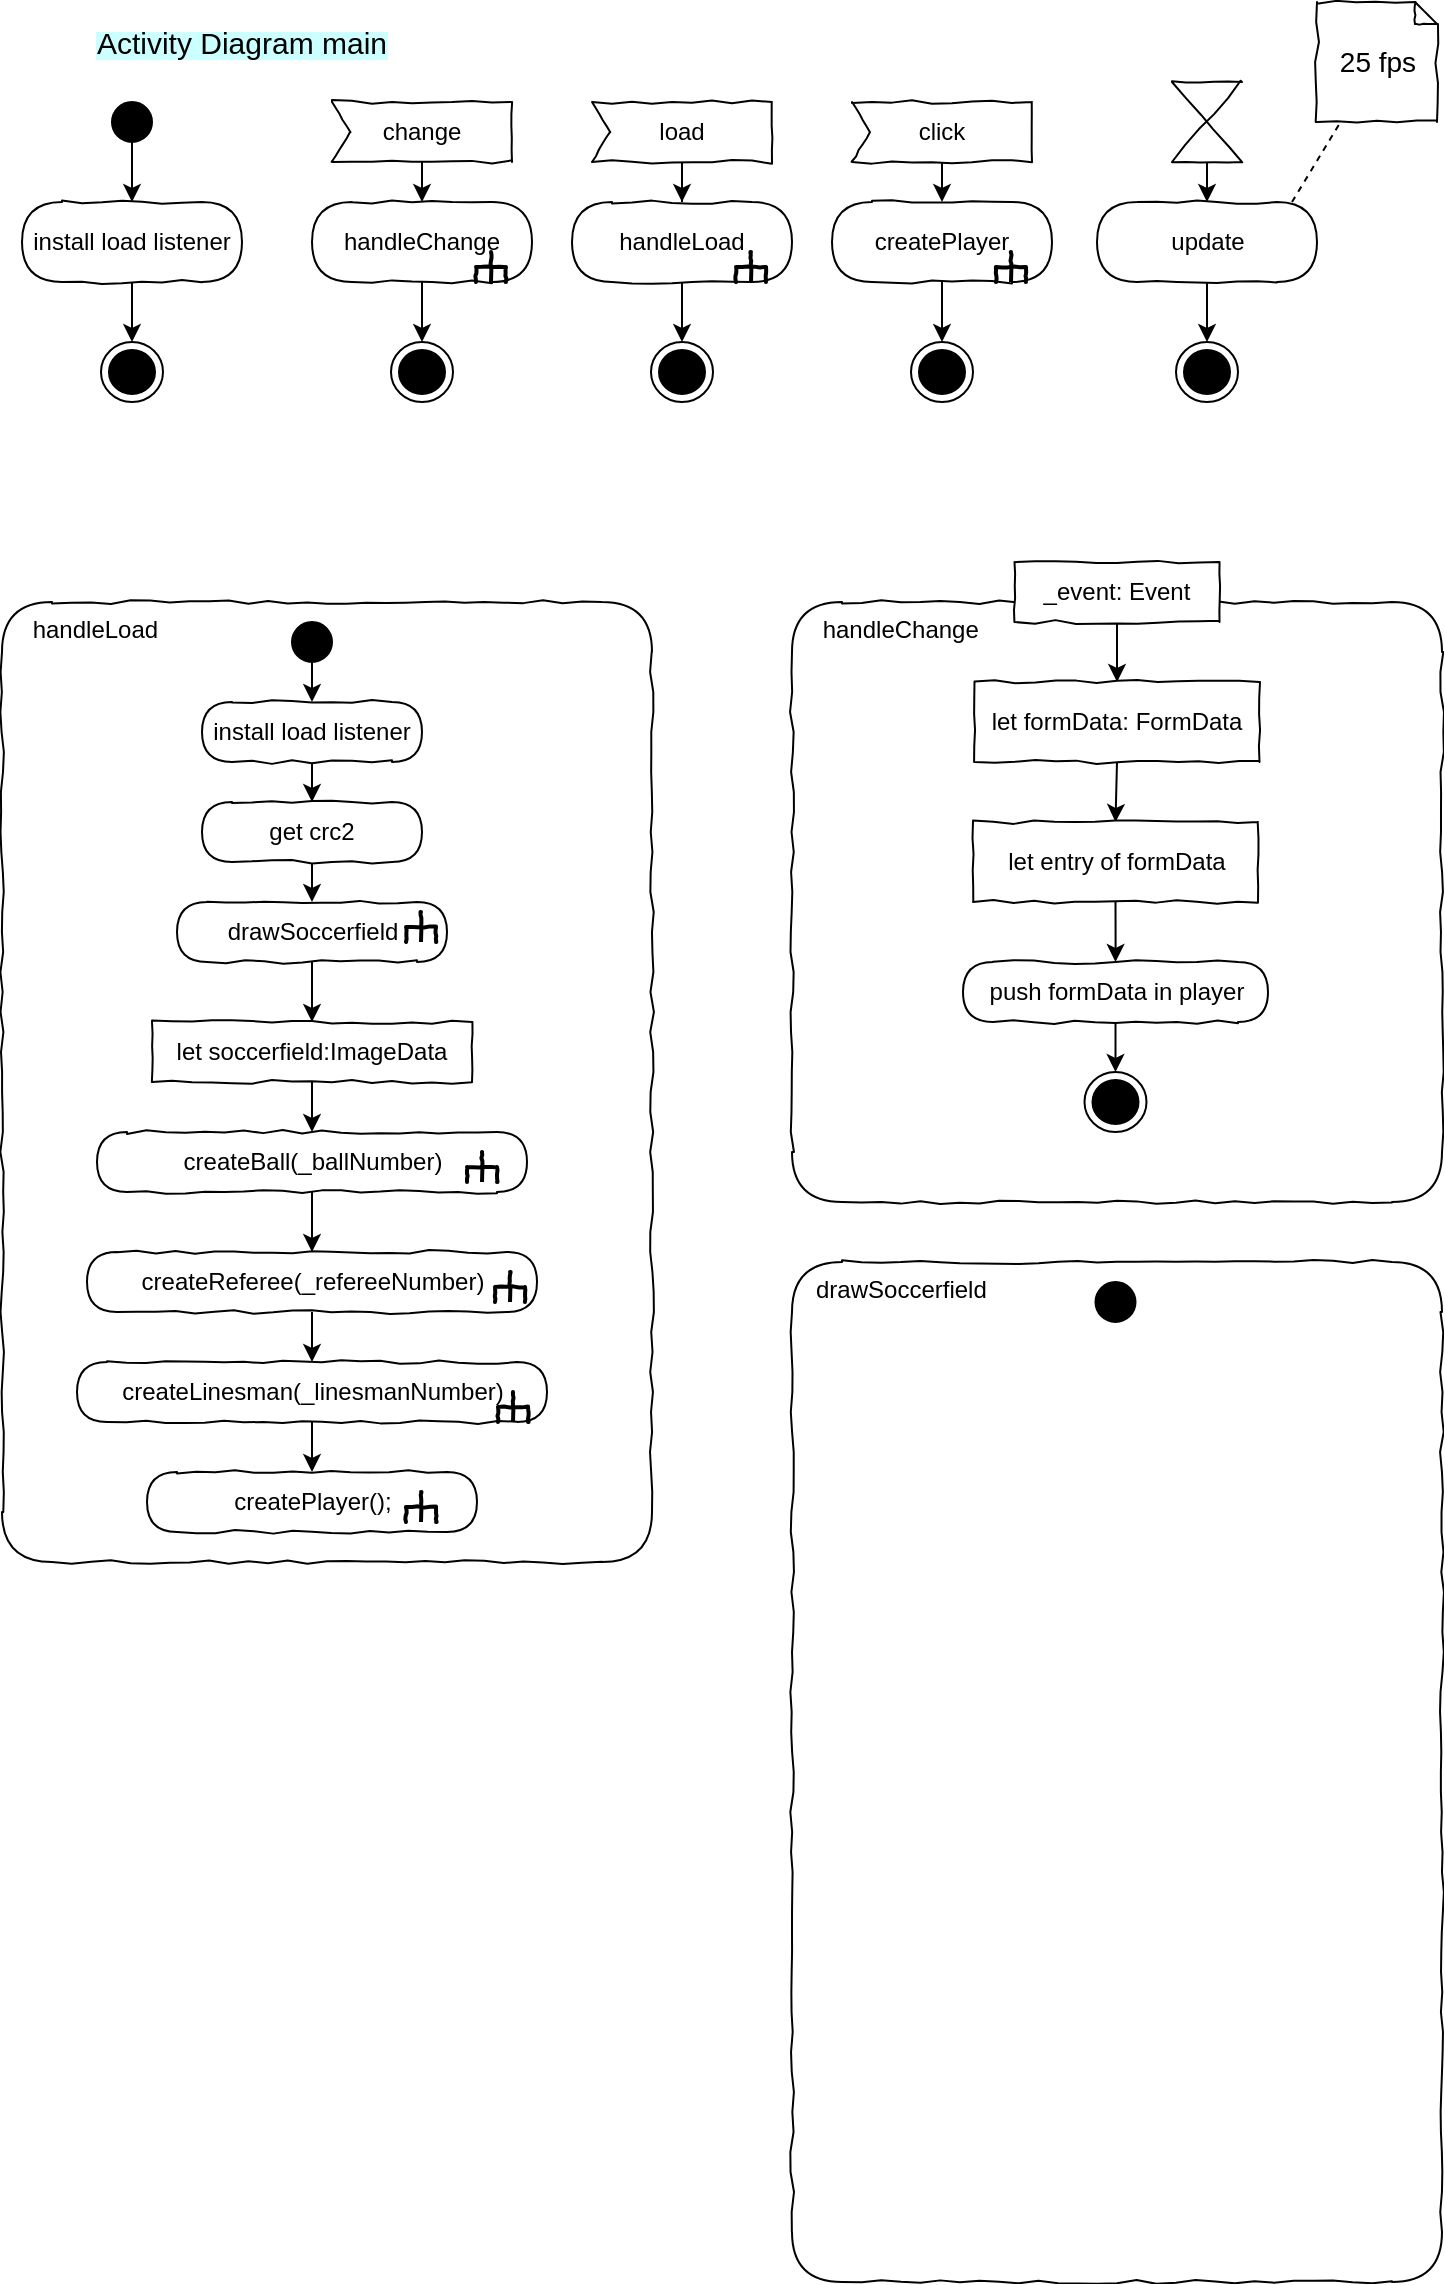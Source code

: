 <mxfile version="14.5.1" type="device"><diagram id="8JmYgTtjUoaHBGrv0R0M" name="Seite-1"><mxGraphModel dx="358" dy="685" grid="1" gridSize="10" guides="1" tooltips="1" connect="1" arrows="1" fold="1" page="1" pageScale="1" pageWidth="827" pageHeight="1169" math="0" shadow="0"><root><mxCell id="0"/><mxCell id="1" parent="0"/><mxCell id="k7Txm1zOokT7yttMPSIb-1" value="&lt;span style=&quot;background-color: rgb(204 , 255 , 255)&quot;&gt;&lt;font style=&quot;font-size: 15px&quot;&gt;Activity Diagram main&lt;/font&gt;&lt;/span&gt;" style="text;html=1;strokeColor=none;fillColor=none;align=center;verticalAlign=middle;whiteSpace=wrap;rounded=0;" vertex="1" parent="1"><mxGeometry x="880" y="20" width="150" height="20" as="geometry"/></mxCell><mxCell id="k7Txm1zOokT7yttMPSIb-4" style="edgeStyle=orthogonalEdgeStyle;rounded=0;orthogonalLoop=1;jettySize=auto;html=1;exitX=0.5;exitY=1;exitDx=0;exitDy=0;entryX=0.5;entryY=0;entryDx=0;entryDy=0;" edge="1" parent="1" source="k7Txm1zOokT7yttMPSIb-2" target="k7Txm1zOokT7yttMPSIb-3"><mxGeometry relative="1" as="geometry"/></mxCell><mxCell id="k7Txm1zOokT7yttMPSIb-2" value="" style="ellipse;whiteSpace=wrap;html=1;rounded=0;shadow=0;comic=0;labelBackgroundColor=none;strokeColor=#000000;strokeWidth=1;fillColor=#000000;fontFamily=Verdana;fontSize=12;fontColor=#000000;align=center;comic=1" vertex="1" parent="1"><mxGeometry x="890" y="60" width="20" height="20" as="geometry"/></mxCell><mxCell id="k7Txm1zOokT7yttMPSIb-6" style="edgeStyle=orthogonalEdgeStyle;rounded=0;orthogonalLoop=1;jettySize=auto;html=1;exitX=0.5;exitY=1;exitDx=0;exitDy=0;" edge="1" parent="1" source="k7Txm1zOokT7yttMPSIb-3" target="k7Txm1zOokT7yttMPSIb-5"><mxGeometry relative="1" as="geometry"/></mxCell><mxCell id="k7Txm1zOokT7yttMPSIb-3" value="install load listener" style="rounded=1;whiteSpace=wrap;html=1;absoluteArcSize=1;arcSize=50;strokeWidth=1;shadow=0;comic=1;" vertex="1" parent="1"><mxGeometry x="845" y="110" width="110" height="40" as="geometry"/></mxCell><mxCell id="k7Txm1zOokT7yttMPSIb-5" value="" style="ellipse;html=1;shape=endState;fillColor=#000000;strokeColor=#000000;comic=1" vertex="1" parent="1"><mxGeometry x="884.5" y="180" width="31" height="30" as="geometry"/></mxCell><mxCell id="k7Txm1zOokT7yttMPSIb-11" style="edgeStyle=orthogonalEdgeStyle;rounded=0;orthogonalLoop=1;jettySize=auto;html=1;exitX=0.5;exitY=1;exitDx=0;exitDy=0;exitPerimeter=0;entryX=0.5;entryY=0;entryDx=0;entryDy=0;" edge="1" parent="1" source="k7Txm1zOokT7yttMPSIb-7" target="k7Txm1zOokT7yttMPSIb-9"><mxGeometry relative="1" as="geometry"/></mxCell><mxCell id="k7Txm1zOokT7yttMPSIb-7" value="change" style="shape=mxgraph.sysml.accEvent;flipH=0;whiteSpace=wrap;align=center;shadow=0;strokeWidth=1;comic=1" vertex="1" parent="1"><mxGeometry x="1000" y="60" width="90" height="30" as="geometry"/></mxCell><mxCell id="k7Txm1zOokT7yttMPSIb-12" style="edgeStyle=orthogonalEdgeStyle;rounded=0;orthogonalLoop=1;jettySize=auto;html=1;exitX=0.5;exitY=1;exitDx=0;exitDy=0;exitPerimeter=0;" edge="1" parent="1" source="k7Txm1zOokT7yttMPSIb-8" target="k7Txm1zOokT7yttMPSIb-10"><mxGeometry relative="1" as="geometry"/></mxCell><mxCell id="k7Txm1zOokT7yttMPSIb-8" value="load" style="shape=mxgraph.sysml.accEvent;flipH=0;whiteSpace=wrap;align=center;shadow=0;strokeWidth=1;comic=1" vertex="1" parent="1"><mxGeometry x="1130" y="60" width="90" height="30" as="geometry"/></mxCell><mxCell id="k7Txm1zOokT7yttMPSIb-14" style="edgeStyle=orthogonalEdgeStyle;rounded=0;orthogonalLoop=1;jettySize=auto;html=1;exitX=0.5;exitY=1;exitDx=0;exitDy=0;entryX=0.5;entryY=0;entryDx=0;entryDy=0;" edge="1" parent="1" source="k7Txm1zOokT7yttMPSIb-9" target="k7Txm1zOokT7yttMPSIb-13"><mxGeometry relative="1" as="geometry"/></mxCell><mxCell id="k7Txm1zOokT7yttMPSIb-9" value="handleChange" style="rounded=1;whiteSpace=wrap;html=1;absoluteArcSize=1;arcSize=50;strokeWidth=1;shadow=0;comic=1;" vertex="1" parent="1"><mxGeometry x="990" y="110" width="110" height="40" as="geometry"/></mxCell><mxCell id="k7Txm1zOokT7yttMPSIb-17" style="edgeStyle=orthogonalEdgeStyle;rounded=0;orthogonalLoop=1;jettySize=auto;html=1;exitX=0.5;exitY=1;exitDx=0;exitDy=0;entryX=0.5;entryY=0;entryDx=0;entryDy=0;" edge="1" parent="1" source="k7Txm1zOokT7yttMPSIb-10" target="k7Txm1zOokT7yttMPSIb-15"><mxGeometry relative="1" as="geometry"/></mxCell><mxCell id="k7Txm1zOokT7yttMPSIb-10" value="handleLoad" style="rounded=1;whiteSpace=wrap;html=1;absoluteArcSize=1;arcSize=50;strokeWidth=1;shadow=0;comic=1;" vertex="1" parent="1"><mxGeometry x="1120" y="110" width="110" height="40" as="geometry"/></mxCell><mxCell id="k7Txm1zOokT7yttMPSIb-13" value="" style="ellipse;html=1;shape=endState;fillColor=#000000;strokeColor=#000000;comic=1" vertex="1" parent="1"><mxGeometry x="1029.5" y="180" width="31" height="30" as="geometry"/></mxCell><mxCell id="k7Txm1zOokT7yttMPSIb-15" value="" style="ellipse;html=1;shape=endState;fillColor=#000000;strokeColor=#000000;comic=1" vertex="1" parent="1"><mxGeometry x="1159.5" y="180" width="31" height="30" as="geometry"/></mxCell><mxCell id="k7Txm1zOokT7yttMPSIb-20" style="edgeStyle=orthogonalEdgeStyle;rounded=0;orthogonalLoop=1;jettySize=auto;html=1;exitX=0.5;exitY=1;exitDx=0;exitDy=0;exitPerimeter=0;entryX=0.5;entryY=0;entryDx=0;entryDy=0;" edge="1" parent="1" source="k7Txm1zOokT7yttMPSIb-18" target="k7Txm1zOokT7yttMPSIb-19"><mxGeometry relative="1" as="geometry"/></mxCell><mxCell id="k7Txm1zOokT7yttMPSIb-18" value="click" style="shape=mxgraph.sysml.accEvent;flipH=0;whiteSpace=wrap;align=center;shadow=0;strokeWidth=1;comic=1" vertex="1" parent="1"><mxGeometry x="1260" y="60" width="90" height="30" as="geometry"/></mxCell><mxCell id="k7Txm1zOokT7yttMPSIb-22" style="edgeStyle=orthogonalEdgeStyle;rounded=0;orthogonalLoop=1;jettySize=auto;html=1;exitX=0.5;exitY=1;exitDx=0;exitDy=0;entryX=0.5;entryY=0;entryDx=0;entryDy=0;" edge="1" parent="1" source="k7Txm1zOokT7yttMPSIb-19" target="k7Txm1zOokT7yttMPSIb-21"><mxGeometry relative="1" as="geometry"/></mxCell><mxCell id="k7Txm1zOokT7yttMPSIb-19" value="createPlayer" style="rounded=1;whiteSpace=wrap;html=1;absoluteArcSize=1;arcSize=50;strokeWidth=1;shadow=0;comic=1;" vertex="1" parent="1"><mxGeometry x="1250" y="110" width="110" height="40" as="geometry"/></mxCell><mxCell id="k7Txm1zOokT7yttMPSIb-21" value="" style="ellipse;html=1;shape=endState;fillColor=#000000;strokeColor=#000000;comic=1" vertex="1" parent="1"><mxGeometry x="1289.5" y="180" width="31" height="30" as="geometry"/></mxCell><mxCell id="k7Txm1zOokT7yttMPSIb-26" style="edgeStyle=orthogonalEdgeStyle;rounded=0;orthogonalLoop=1;jettySize=auto;html=1;exitX=0.5;exitY=1;exitDx=0;exitDy=0;exitPerimeter=0;entryX=0.5;entryY=0;entryDx=0;entryDy=0;" edge="1" parent="1" source="k7Txm1zOokT7yttMPSIb-23" target="k7Txm1zOokT7yttMPSIb-24"><mxGeometry relative="1" as="geometry"/></mxCell><mxCell id="k7Txm1zOokT7yttMPSIb-23" value="" style="html=1;shape=mxgraph.sysml.timeEvent;strokeWidth=1;verticalLabelPosition=bottom;verticalAlignment=top;fontFamily=Garamond;comic=1" vertex="1" parent="1"><mxGeometry x="1420" y="50" width="35" height="40" as="geometry"/></mxCell><mxCell id="k7Txm1zOokT7yttMPSIb-27" style="edgeStyle=orthogonalEdgeStyle;rounded=0;orthogonalLoop=1;jettySize=auto;html=1;exitX=0.5;exitY=1;exitDx=0;exitDy=0;entryX=0.5;entryY=0;entryDx=0;entryDy=0;" edge="1" parent="1" source="k7Txm1zOokT7yttMPSIb-24" target="k7Txm1zOokT7yttMPSIb-25"><mxGeometry relative="1" as="geometry"/></mxCell><mxCell id="k7Txm1zOokT7yttMPSIb-24" value="update" style="rounded=1;whiteSpace=wrap;html=1;absoluteArcSize=1;arcSize=50;strokeWidth=1;shadow=0;comic=1;" vertex="1" parent="1"><mxGeometry x="1382.5" y="110" width="110" height="40" as="geometry"/></mxCell><mxCell id="k7Txm1zOokT7yttMPSIb-25" value="" style="ellipse;html=1;shape=endState;fillColor=#000000;strokeColor=#000000;comic=1" vertex="1" parent="1"><mxGeometry x="1422" y="180" width="31" height="30" as="geometry"/></mxCell><mxCell id="k7Txm1zOokT7yttMPSIb-28" value="25 fps" style="shape=note;strokeWidth=1;fontSize=14;size=11;whiteSpace=wrap;html=1;rounded=0;shadow=0;comic=1;fillColor=#FFFFFF;" vertex="1" parent="1"><mxGeometry x="1492.5" y="10" width="60" height="60" as="geometry"/></mxCell><mxCell id="k7Txm1zOokT7yttMPSIb-29" value="" style="endArrow=none;dashed=1;html=1;" edge="1" target="k7Txm1zOokT7yttMPSIb-28" parent="1"><mxGeometry width="50" height="50" relative="1" as="geometry"><mxPoint x="1480" y="110" as="sourcePoint"/><mxPoint x="1370" y="130" as="targetPoint"/></mxGeometry></mxCell><mxCell id="k7Txm1zOokT7yttMPSIb-30" value="" style="group;rotation=90;" vertex="1" connectable="0" parent="1"><mxGeometry x="1070" y="130" width="20" height="20" as="geometry"/></mxCell><mxCell id="k7Txm1zOokT7yttMPSIb-31" value="" style="strokeWidth=2;html=1;shape=mxgraph.flowchart.annotation_2;align=left;rounded=1;comic=1;rotation=90;" vertex="1" parent="k7Txm1zOokT7yttMPSIb-30"><mxGeometry x="2" y="5" width="15" height="15" as="geometry"/></mxCell><mxCell id="k7Txm1zOokT7yttMPSIb-32" value="" style="endArrow=none;html=1;entryX=0.508;entryY=0.487;entryPerimeter=0;exitX=1;exitY=0.5;exitPerimeter=0;strokeWidth=2;" edge="1" parent="k7Txm1zOokT7yttMPSIb-30" source="k7Txm1zOokT7yttMPSIb-31" target="k7Txm1zOokT7yttMPSIb-31"><mxGeometry width="50" height="50" relative="1" as="geometry"><mxPoint x="-46.667" as="sourcePoint"/><mxPoint x="-13.333" y="50" as="targetPoint"/></mxGeometry></mxCell><mxCell id="k7Txm1zOokT7yttMPSIb-37" value="" style="group;rotation=90;" vertex="1" connectable="0" parent="1"><mxGeometry x="1200" y="130" width="20" height="20" as="geometry"/></mxCell><mxCell id="k7Txm1zOokT7yttMPSIb-38" value="" style="strokeWidth=2;html=1;shape=mxgraph.flowchart.annotation_2;align=left;rounded=1;comic=1;rotation=90;" vertex="1" parent="k7Txm1zOokT7yttMPSIb-37"><mxGeometry x="2" y="5" width="15" height="15" as="geometry"/></mxCell><mxCell id="k7Txm1zOokT7yttMPSIb-39" value="" style="endArrow=none;html=1;entryX=0.508;entryY=0.487;entryPerimeter=0;exitX=1;exitY=0.5;exitPerimeter=0;strokeWidth=2;" edge="1" parent="k7Txm1zOokT7yttMPSIb-37" source="k7Txm1zOokT7yttMPSIb-38" target="k7Txm1zOokT7yttMPSIb-38"><mxGeometry width="50" height="50" relative="1" as="geometry"><mxPoint x="-46.667" as="sourcePoint"/><mxPoint x="-13.333" y="50" as="targetPoint"/></mxGeometry></mxCell><mxCell id="k7Txm1zOokT7yttMPSIb-40" value="" style="group;rotation=90;" vertex="1" connectable="0" parent="1"><mxGeometry x="1330" y="130" width="20" height="20" as="geometry"/></mxCell><mxCell id="k7Txm1zOokT7yttMPSIb-41" value="" style="strokeWidth=2;html=1;shape=mxgraph.flowchart.annotation_2;align=left;rounded=1;comic=1;rotation=90;" vertex="1" parent="k7Txm1zOokT7yttMPSIb-40"><mxGeometry x="2" y="5" width="15" height="15" as="geometry"/></mxCell><mxCell id="k7Txm1zOokT7yttMPSIb-42" value="" style="endArrow=none;html=1;entryX=0.508;entryY=0.487;entryPerimeter=0;exitX=1;exitY=0.5;exitPerimeter=0;strokeWidth=2;" edge="1" parent="k7Txm1zOokT7yttMPSIb-40" source="k7Txm1zOokT7yttMPSIb-41" target="k7Txm1zOokT7yttMPSIb-41"><mxGeometry width="50" height="50" relative="1" as="geometry"><mxPoint x="-46.667" as="sourcePoint"/><mxPoint x="-13.333" y="50" as="targetPoint"/></mxGeometry></mxCell><mxCell id="k7Txm1zOokT7yttMPSIb-43" value="&lt;div style=&quot;text-align: left&quot;&gt;&lt;span&gt;&amp;nbsp; &amp;nbsp; handleLoad&lt;/span&gt;&lt;/div&gt;" style="rounded=1;whiteSpace=wrap;html=1;shadow=0;glass=0;comic=1;strokeColor=#000000;labelPosition=center;verticalLabelPosition=middle;align=left;verticalAlign=top;absoluteArcSize=1;arcSize=50;" vertex="1" parent="1"><mxGeometry x="835" y="310" width="325" height="480" as="geometry"/></mxCell><mxCell id="k7Txm1zOokT7yttMPSIb-46" style="edgeStyle=orthogonalEdgeStyle;rounded=0;orthogonalLoop=1;jettySize=auto;html=1;exitX=0.5;exitY=1;exitDx=0;exitDy=0;entryX=0.5;entryY=0;entryDx=0;entryDy=0;" edge="1" parent="1" source="k7Txm1zOokT7yttMPSIb-44" target="k7Txm1zOokT7yttMPSIb-45"><mxGeometry relative="1" as="geometry"/></mxCell><mxCell id="k7Txm1zOokT7yttMPSIb-44" value="" style="ellipse;whiteSpace=wrap;html=1;rounded=0;shadow=0;comic=0;labelBackgroundColor=none;strokeColor=#000000;strokeWidth=1;fillColor=#000000;fontFamily=Verdana;fontSize=12;fontColor=#000000;align=center;comic=1" vertex="1" parent="1"><mxGeometry x="980" y="320" width="20" height="20" as="geometry"/></mxCell><mxCell id="k7Txm1zOokT7yttMPSIb-48" style="edgeStyle=orthogonalEdgeStyle;rounded=0;orthogonalLoop=1;jettySize=auto;html=1;exitX=0.5;exitY=1;exitDx=0;exitDy=0;" edge="1" parent="1" source="k7Txm1zOokT7yttMPSIb-45" target="k7Txm1zOokT7yttMPSIb-47"><mxGeometry relative="1" as="geometry"/></mxCell><mxCell id="k7Txm1zOokT7yttMPSIb-45" value="install load listener" style="rounded=1;whiteSpace=wrap;html=1;absoluteArcSize=1;arcSize=50;strokeWidth=1;shadow=0;comic=1;" vertex="1" parent="1"><mxGeometry x="935" y="360" width="110" height="30" as="geometry"/></mxCell><mxCell id="k7Txm1zOokT7yttMPSIb-50" style="edgeStyle=orthogonalEdgeStyle;rounded=0;orthogonalLoop=1;jettySize=auto;html=1;exitX=0.5;exitY=1;exitDx=0;exitDy=0;entryX=0.5;entryY=0;entryDx=0;entryDy=0;" edge="1" parent="1" source="k7Txm1zOokT7yttMPSIb-47" target="k7Txm1zOokT7yttMPSIb-49"><mxGeometry relative="1" as="geometry"/></mxCell><mxCell id="k7Txm1zOokT7yttMPSIb-47" value="get crc2" style="rounded=1;whiteSpace=wrap;html=1;absoluteArcSize=1;arcSize=50;strokeWidth=1;shadow=0;comic=1;" vertex="1" parent="1"><mxGeometry x="935" y="410" width="110" height="30" as="geometry"/></mxCell><mxCell id="k7Txm1zOokT7yttMPSIb-54" style="edgeStyle=orthogonalEdgeStyle;rounded=0;orthogonalLoop=1;jettySize=auto;html=1;exitX=0.5;exitY=1;exitDx=0;exitDy=0;entryX=0.5;entryY=0;entryDx=0;entryDy=0;" edge="1" parent="1" source="k7Txm1zOokT7yttMPSIb-49" target="k7Txm1zOokT7yttMPSIb-53"><mxGeometry relative="1" as="geometry"/></mxCell><mxCell id="k7Txm1zOokT7yttMPSIb-49" value="drawSoccerfield" style="rounded=1;whiteSpace=wrap;html=1;absoluteArcSize=1;arcSize=50;strokeWidth=1;shadow=0;comic=1;" vertex="1" parent="1"><mxGeometry x="922.5" y="460" width="135" height="30" as="geometry"/></mxCell><mxCell id="k7Txm1zOokT7yttMPSIb-61" style="edgeStyle=orthogonalEdgeStyle;rounded=0;orthogonalLoop=1;jettySize=auto;html=1;exitX=0.5;exitY=1;exitDx=0;exitDy=0;entryX=0.5;entryY=0;entryDx=0;entryDy=0;" edge="1" parent="1" source="k7Txm1zOokT7yttMPSIb-51" target="k7Txm1zOokT7yttMPSIb-56"><mxGeometry relative="1" as="geometry"/></mxCell><mxCell id="k7Txm1zOokT7yttMPSIb-51" value="createReferee(_refereeNumber)" style="rounded=1;whiteSpace=wrap;html=1;absoluteArcSize=1;arcSize=50;strokeWidth=1;shadow=0;comic=1;" vertex="1" parent="1"><mxGeometry x="877.5" y="635" width="225" height="30" as="geometry"/></mxCell><mxCell id="k7Txm1zOokT7yttMPSIb-59" style="edgeStyle=orthogonalEdgeStyle;rounded=0;orthogonalLoop=1;jettySize=auto;html=1;exitX=0.5;exitY=1;exitDx=0;exitDy=0;entryX=0.5;entryY=0;entryDx=0;entryDy=0;" edge="1" parent="1" source="k7Txm1zOokT7yttMPSIb-53" target="k7Txm1zOokT7yttMPSIb-58"><mxGeometry relative="1" as="geometry"/></mxCell><mxCell id="k7Txm1zOokT7yttMPSIb-53" value="&lt;div style=&quot;text-align: left&quot;&gt;let soccerfield:ImageData&lt;/div&gt;" style="rounded=0;whiteSpace=wrap;html=1;comic=1;" vertex="1" parent="1"><mxGeometry x="910" y="520" width="160" height="30" as="geometry"/></mxCell><mxCell id="k7Txm1zOokT7yttMPSIb-63" style="edgeStyle=orthogonalEdgeStyle;rounded=0;orthogonalLoop=1;jettySize=auto;html=1;exitX=0.5;exitY=1;exitDx=0;exitDy=0;entryX=0.5;entryY=0;entryDx=0;entryDy=0;" edge="1" parent="1" source="k7Txm1zOokT7yttMPSIb-56" target="k7Txm1zOokT7yttMPSIb-62"><mxGeometry relative="1" as="geometry"/></mxCell><mxCell id="k7Txm1zOokT7yttMPSIb-56" value="createLinesman(_linesmanNumber)" style="rounded=1;whiteSpace=wrap;html=1;absoluteArcSize=1;arcSize=50;strokeWidth=1;shadow=0;comic=1;" vertex="1" parent="1"><mxGeometry x="872.5" y="690" width="235" height="30" as="geometry"/></mxCell><mxCell id="k7Txm1zOokT7yttMPSIb-60" style="edgeStyle=orthogonalEdgeStyle;rounded=0;orthogonalLoop=1;jettySize=auto;html=1;exitX=0.5;exitY=1;exitDx=0;exitDy=0;entryX=0.5;entryY=0;entryDx=0;entryDy=0;" edge="1" parent="1" source="k7Txm1zOokT7yttMPSIb-58" target="k7Txm1zOokT7yttMPSIb-51"><mxGeometry relative="1" as="geometry"/></mxCell><mxCell id="k7Txm1zOokT7yttMPSIb-58" value="createBall(_ballNumber)" style="rounded=1;whiteSpace=wrap;html=1;absoluteArcSize=1;arcSize=50;strokeWidth=1;shadow=0;comic=1;" vertex="1" parent="1"><mxGeometry x="882.5" y="575" width="215" height="30" as="geometry"/></mxCell><mxCell id="k7Txm1zOokT7yttMPSIb-62" value="createPlayer();" style="rounded=1;whiteSpace=wrap;html=1;absoluteArcSize=1;arcSize=50;strokeWidth=1;shadow=0;comic=1;" vertex="1" parent="1"><mxGeometry x="907.5" y="745" width="165" height="30" as="geometry"/></mxCell><mxCell id="k7Txm1zOokT7yttMPSIb-64" value="" style="group;rotation=90;" vertex="1" connectable="0" parent="1"><mxGeometry x="1035" y="460" width="20" height="20" as="geometry"/></mxCell><mxCell id="k7Txm1zOokT7yttMPSIb-65" value="" style="strokeWidth=2;html=1;shape=mxgraph.flowchart.annotation_2;align=left;rounded=1;comic=1;rotation=90;" vertex="1" parent="k7Txm1zOokT7yttMPSIb-64"><mxGeometry x="2" y="5" width="15" height="15" as="geometry"/></mxCell><mxCell id="k7Txm1zOokT7yttMPSIb-66" value="" style="endArrow=none;html=1;entryX=0.508;entryY=0.487;entryPerimeter=0;exitX=1;exitY=0.5;exitPerimeter=0;strokeWidth=2;" edge="1" parent="k7Txm1zOokT7yttMPSIb-64" source="k7Txm1zOokT7yttMPSIb-65" target="k7Txm1zOokT7yttMPSIb-65"><mxGeometry width="50" height="50" relative="1" as="geometry"><mxPoint x="-46.667" as="sourcePoint"/><mxPoint x="-13.333" y="50" as="targetPoint"/></mxGeometry></mxCell><mxCell id="k7Txm1zOokT7yttMPSIb-67" value="" style="group;rotation=90;" vertex="1" connectable="0" parent="1"><mxGeometry x="1079.5" y="640" width="20" height="20" as="geometry"/></mxCell><mxCell id="k7Txm1zOokT7yttMPSIb-68" value="" style="strokeWidth=2;html=1;shape=mxgraph.flowchart.annotation_2;align=left;rounded=1;comic=1;rotation=90;" vertex="1" parent="k7Txm1zOokT7yttMPSIb-67"><mxGeometry x="2" y="5" width="15" height="15" as="geometry"/></mxCell><mxCell id="k7Txm1zOokT7yttMPSIb-69" value="" style="endArrow=none;html=1;entryX=0.508;entryY=0.487;entryPerimeter=0;exitX=1;exitY=0.5;exitPerimeter=0;strokeWidth=2;" edge="1" parent="k7Txm1zOokT7yttMPSIb-67" source="k7Txm1zOokT7yttMPSIb-68" target="k7Txm1zOokT7yttMPSIb-68"><mxGeometry width="50" height="50" relative="1" as="geometry"><mxPoint x="-46.667" as="sourcePoint"/><mxPoint x="-13.333" y="50" as="targetPoint"/></mxGeometry></mxCell><mxCell id="k7Txm1zOokT7yttMPSIb-73" value="" style="group;rotation=90;" vertex="1" connectable="0" parent="1"><mxGeometry x="1081" y="700" width="20" height="20" as="geometry"/></mxCell><mxCell id="k7Txm1zOokT7yttMPSIb-74" value="" style="strokeWidth=2;html=1;shape=mxgraph.flowchart.annotation_2;align=left;rounded=1;comic=1;rotation=90;" vertex="1" parent="k7Txm1zOokT7yttMPSIb-73"><mxGeometry x="2" y="5" width="15" height="15" as="geometry"/></mxCell><mxCell id="k7Txm1zOokT7yttMPSIb-75" value="" style="endArrow=none;html=1;entryX=0.508;entryY=0.487;entryPerimeter=0;exitX=1;exitY=0.5;exitPerimeter=0;strokeWidth=2;" edge="1" parent="k7Txm1zOokT7yttMPSIb-73" source="k7Txm1zOokT7yttMPSIb-74" target="k7Txm1zOokT7yttMPSIb-74"><mxGeometry width="50" height="50" relative="1" as="geometry"><mxPoint x="-46.667" as="sourcePoint"/><mxPoint x="-13.333" y="50" as="targetPoint"/></mxGeometry></mxCell><mxCell id="k7Txm1zOokT7yttMPSIb-76" value="" style="group;rotation=90;" vertex="1" connectable="0" parent="1"><mxGeometry x="1035" y="750" width="20" height="20" as="geometry"/></mxCell><mxCell id="k7Txm1zOokT7yttMPSIb-77" value="" style="strokeWidth=2;html=1;shape=mxgraph.flowchart.annotation_2;align=left;rounded=1;comic=1;rotation=90;" vertex="1" parent="k7Txm1zOokT7yttMPSIb-76"><mxGeometry x="2" y="5" width="15" height="15" as="geometry"/></mxCell><mxCell id="k7Txm1zOokT7yttMPSIb-78" value="" style="endArrow=none;html=1;entryX=0.508;entryY=0.487;entryPerimeter=0;exitX=1;exitY=0.5;exitPerimeter=0;strokeWidth=2;" edge="1" parent="k7Txm1zOokT7yttMPSIb-76" source="k7Txm1zOokT7yttMPSIb-77" target="k7Txm1zOokT7yttMPSIb-77"><mxGeometry width="50" height="50" relative="1" as="geometry"><mxPoint x="-46.667" as="sourcePoint"/><mxPoint x="-13.333" y="50" as="targetPoint"/></mxGeometry></mxCell><mxCell id="k7Txm1zOokT7yttMPSIb-79" value="&lt;div style=&quot;text-align: left&quot;&gt;&lt;span&gt;&amp;nbsp; &amp;nbsp; handleChange&lt;/span&gt;&lt;/div&gt;" style="rounded=1;whiteSpace=wrap;html=1;shadow=0;glass=0;comic=1;strokeColor=#000000;labelPosition=center;verticalLabelPosition=middle;align=left;verticalAlign=top;absoluteArcSize=1;arcSize=50;" vertex="1" parent="1"><mxGeometry x="1230" y="310" width="325" height="300" as="geometry"/></mxCell><mxCell id="k7Txm1zOokT7yttMPSIb-71" value="" style="strokeWidth=2;html=1;shape=mxgraph.flowchart.annotation_2;align=left;rounded=1;comic=1;rotation=90;" vertex="1" parent="1"><mxGeometry x="1067.5" y="585" width="15" height="15" as="geometry"/></mxCell><mxCell id="k7Txm1zOokT7yttMPSIb-72" value="" style="endArrow=none;html=1;entryX=0.508;entryY=0.487;entryPerimeter=0;exitX=1;exitY=0.5;exitPerimeter=0;strokeWidth=2;" edge="1" parent="1" source="k7Txm1zOokT7yttMPSIb-71" target="k7Txm1zOokT7yttMPSIb-71"><mxGeometry width="50" height="50" relative="1" as="geometry"><mxPoint x="1018.333" y="605" as="sourcePoint"/><mxPoint x="1051.667" y="655" as="targetPoint"/></mxGeometry></mxCell><mxCell id="k7Txm1zOokT7yttMPSIb-85" style="edgeStyle=orthogonalEdgeStyle;rounded=0;orthogonalLoop=1;jettySize=auto;html=1;exitX=0.5;exitY=1;exitDx=0;exitDy=0;" edge="1" parent="1" source="k7Txm1zOokT7yttMPSIb-81" target="k7Txm1zOokT7yttMPSIb-82"><mxGeometry relative="1" as="geometry"/></mxCell><mxCell id="k7Txm1zOokT7yttMPSIb-81" value="&lt;div style=&quot;text-align: left&quot;&gt;_event: Event&lt;/div&gt;" style="rounded=0;whiteSpace=wrap;html=1;comic=1;" vertex="1" parent="1"><mxGeometry x="1341.25" y="290" width="102.5" height="30" as="geometry"/></mxCell><mxCell id="k7Txm1zOokT7yttMPSIb-86" style="edgeStyle=orthogonalEdgeStyle;rounded=0;orthogonalLoop=1;jettySize=auto;html=1;exitX=0.5;exitY=1;exitDx=0;exitDy=0;entryX=0.5;entryY=0;entryDx=0;entryDy=0;" edge="1" parent="1" source="k7Txm1zOokT7yttMPSIb-82" target="k7Txm1zOokT7yttMPSIb-83"><mxGeometry relative="1" as="geometry"/></mxCell><mxCell id="k7Txm1zOokT7yttMPSIb-82" value="&lt;div style=&quot;text-align: left&quot;&gt;let formData: FormData&lt;/div&gt;" style="rounded=0;whiteSpace=wrap;html=1;comic=1;" vertex="1" parent="1"><mxGeometry x="1321.25" y="350" width="142.5" height="40" as="geometry"/></mxCell><mxCell id="k7Txm1zOokT7yttMPSIb-89" style="edgeStyle=orthogonalEdgeStyle;rounded=0;orthogonalLoop=1;jettySize=auto;html=1;exitX=0.5;exitY=1;exitDx=0;exitDy=0;" edge="1" parent="1" source="k7Txm1zOokT7yttMPSIb-83" target="k7Txm1zOokT7yttMPSIb-88"><mxGeometry relative="1" as="geometry"/></mxCell><mxCell id="k7Txm1zOokT7yttMPSIb-83" value="&lt;div style=&quot;text-align: left&quot;&gt;let entry of formData&lt;/div&gt;" style="rounded=0;whiteSpace=wrap;html=1;comic=1;" vertex="1" parent="1"><mxGeometry x="1320.5" y="420" width="142.5" height="40" as="geometry"/></mxCell><mxCell id="k7Txm1zOokT7yttMPSIb-91" style="edgeStyle=orthogonalEdgeStyle;rounded=0;orthogonalLoop=1;jettySize=auto;html=1;exitX=0.5;exitY=1;exitDx=0;exitDy=0;entryX=0.5;entryY=0;entryDx=0;entryDy=0;" edge="1" parent="1" source="k7Txm1zOokT7yttMPSIb-88" target="k7Txm1zOokT7yttMPSIb-90"><mxGeometry relative="1" as="geometry"/></mxCell><mxCell id="k7Txm1zOokT7yttMPSIb-88" value="push formData in player" style="rounded=1;whiteSpace=wrap;html=1;absoluteArcSize=1;arcSize=50;strokeWidth=1;shadow=0;comic=1;" vertex="1" parent="1"><mxGeometry x="1315.5" y="490" width="152.5" height="30" as="geometry"/></mxCell><mxCell id="k7Txm1zOokT7yttMPSIb-90" value="" style="ellipse;html=1;shape=endState;fillColor=#000000;strokeColor=#000000;comic=1" vertex="1" parent="1"><mxGeometry x="1376.25" y="545" width="31" height="30" as="geometry"/></mxCell><mxCell id="k7Txm1zOokT7yttMPSIb-92" value="&lt;div style=&quot;text-align: left&quot;&gt;&lt;span&gt;&amp;nbsp; &amp;nbsp;drawSoccerfield&lt;/span&gt;&lt;/div&gt;" style="rounded=1;whiteSpace=wrap;html=1;shadow=0;glass=0;comic=1;strokeColor=#000000;labelPosition=center;verticalLabelPosition=middle;align=left;verticalAlign=top;absoluteArcSize=1;arcSize=50;" vertex="1" parent="1"><mxGeometry x="1230" y="640" width="325" height="510" as="geometry"/></mxCell><mxCell id="k7Txm1zOokT7yttMPSIb-93" value="" style="ellipse;whiteSpace=wrap;html=1;rounded=0;shadow=0;comic=0;labelBackgroundColor=none;strokeColor=#000000;strokeWidth=1;fillColor=#000000;fontFamily=Verdana;fontSize=12;fontColor=#000000;align=center;comic=1" vertex="1" parent="1"><mxGeometry x="1381.75" y="650" width="20" height="20" as="geometry"/></mxCell></root></mxGraphModel></diagram></mxfile>
